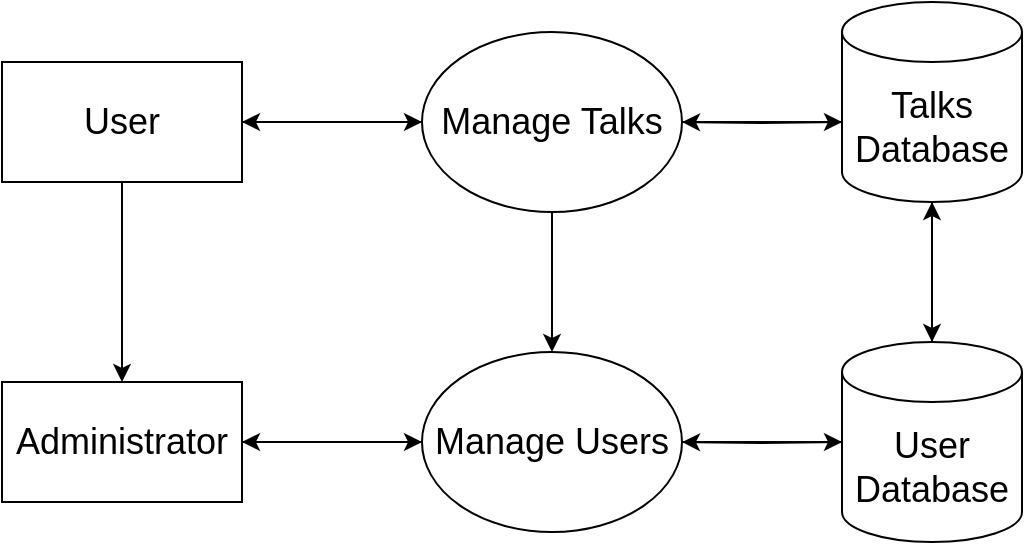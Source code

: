 <mxfile version="24.6.2" type="github">
  <diagram name="Page-1" id="u6M1MO6243ReOHsA4pYD">
    <mxGraphModel dx="1002" dy="535" grid="1" gridSize="10" guides="1" tooltips="1" connect="1" arrows="1" fold="1" page="1" pageScale="1" pageWidth="850" pageHeight="1100" math="0" shadow="0">
      <root>
        <mxCell id="0" />
        <mxCell id="1" parent="0" />
        <mxCell id="Ct2QS53CQVYJbWWIBjPT-7" style="edgeStyle=orthogonalEdgeStyle;rounded=0;orthogonalLoop=1;jettySize=auto;html=1;entryX=0;entryY=0.5;entryDx=0;entryDy=0;" parent="1" source="Ct2QS53CQVYJbWWIBjPT-1" target="Ct2QS53CQVYJbWWIBjPT-4" edge="1">
          <mxGeometry relative="1" as="geometry" />
        </mxCell>
        <mxCell id="Ct2QS53CQVYJbWWIBjPT-14" style="edgeStyle=orthogonalEdgeStyle;rounded=0;orthogonalLoop=1;jettySize=auto;html=1;entryX=0.5;entryY=0;entryDx=0;entryDy=0;" parent="1" source="Ct2QS53CQVYJbWWIBjPT-1" target="Ct2QS53CQVYJbWWIBjPT-2" edge="1">
          <mxGeometry relative="1" as="geometry" />
        </mxCell>
        <mxCell id="Ct2QS53CQVYJbWWIBjPT-1" value="&lt;font style=&quot;font-size: 18px;&quot;&gt;User&lt;/font&gt;" style="rounded=0;whiteSpace=wrap;html=1;" parent="1" vertex="1">
          <mxGeometry x="80" y="40" width="120" height="60" as="geometry" />
        </mxCell>
        <mxCell id="Ct2QS53CQVYJbWWIBjPT-17" style="edgeStyle=orthogonalEdgeStyle;rounded=0;orthogonalLoop=1;jettySize=auto;html=1;entryX=0;entryY=0.5;entryDx=0;entryDy=0;" parent="1" source="Ct2QS53CQVYJbWWIBjPT-2" target="Ct2QS53CQVYJbWWIBjPT-3" edge="1">
          <mxGeometry relative="1" as="geometry" />
        </mxCell>
        <mxCell id="Ct2QS53CQVYJbWWIBjPT-2" value="&lt;font style=&quot;font-size: 18px;&quot;&gt;Administrator&lt;/font&gt;" style="rounded=0;whiteSpace=wrap;html=1;" parent="1" vertex="1">
          <mxGeometry x="80" y="200" width="120" height="60" as="geometry" />
        </mxCell>
        <mxCell id="Ct2QS53CQVYJbWWIBjPT-18" style="edgeStyle=orthogonalEdgeStyle;rounded=0;orthogonalLoop=1;jettySize=auto;html=1;entryX=1;entryY=0.5;entryDx=0;entryDy=0;" parent="1" source="Ct2QS53CQVYJbWWIBjPT-3" target="Ct2QS53CQVYJbWWIBjPT-2" edge="1">
          <mxGeometry relative="1" as="geometry" />
        </mxCell>
        <mxCell id="Ct2QS53CQVYJbWWIBjPT-19" style="edgeStyle=orthogonalEdgeStyle;rounded=0;orthogonalLoop=1;jettySize=auto;html=1;" parent="1" source="Ct2QS53CQVYJbWWIBjPT-3" edge="1">
          <mxGeometry relative="1" as="geometry">
            <mxPoint x="500" y="230" as="targetPoint" />
          </mxGeometry>
        </mxCell>
        <mxCell id="Ct2QS53CQVYJbWWIBjPT-3" value="&lt;font style=&quot;font-size: 18px;&quot;&gt;Manage Users&lt;/font&gt;" style="ellipse;whiteSpace=wrap;html=1;" parent="1" vertex="1">
          <mxGeometry x="290" y="185" width="130" height="90" as="geometry" />
        </mxCell>
        <mxCell id="Ct2QS53CQVYJbWWIBjPT-8" style="edgeStyle=orthogonalEdgeStyle;rounded=0;orthogonalLoop=1;jettySize=auto;html=1;entryX=1;entryY=0.5;entryDx=0;entryDy=0;" parent="1" source="Ct2QS53CQVYJbWWIBjPT-4" target="Ct2QS53CQVYJbWWIBjPT-1" edge="1">
          <mxGeometry relative="1" as="geometry" />
        </mxCell>
        <mxCell id="Ct2QS53CQVYJbWWIBjPT-9" style="edgeStyle=orthogonalEdgeStyle;rounded=0;orthogonalLoop=1;jettySize=auto;html=1;entryX=0;entryY=0.5;entryDx=0;entryDy=0;" parent="1" source="Ct2QS53CQVYJbWWIBjPT-4" edge="1">
          <mxGeometry relative="1" as="geometry">
            <mxPoint x="500" y="70" as="targetPoint" />
          </mxGeometry>
        </mxCell>
        <mxCell id="Ct2QS53CQVYJbWWIBjPT-15" style="edgeStyle=orthogonalEdgeStyle;rounded=0;orthogonalLoop=1;jettySize=auto;html=1;" parent="1" source="Ct2QS53CQVYJbWWIBjPT-4" target="Ct2QS53CQVYJbWWIBjPT-3" edge="1">
          <mxGeometry relative="1" as="geometry" />
        </mxCell>
        <mxCell id="Ct2QS53CQVYJbWWIBjPT-4" value="&lt;font style=&quot;font-size: 18px;&quot;&gt;Manage Talks&lt;/font&gt;" style="ellipse;whiteSpace=wrap;html=1;" parent="1" vertex="1">
          <mxGeometry x="290" y="25" width="130" height="90" as="geometry" />
        </mxCell>
        <mxCell id="Ct2QS53CQVYJbWWIBjPT-20" style="edgeStyle=orthogonalEdgeStyle;rounded=0;orthogonalLoop=1;jettySize=auto;html=1;entryX=1;entryY=0.5;entryDx=0;entryDy=0;" parent="1" target="Ct2QS53CQVYJbWWIBjPT-3" edge="1">
          <mxGeometry relative="1" as="geometry">
            <mxPoint x="500" y="230" as="sourcePoint" />
          </mxGeometry>
        </mxCell>
        <mxCell id="Ct2QS53CQVYJbWWIBjPT-10" style="edgeStyle=orthogonalEdgeStyle;rounded=0;orthogonalLoop=1;jettySize=auto;html=1;entryX=1;entryY=0.5;entryDx=0;entryDy=0;" parent="1" target="Ct2QS53CQVYJbWWIBjPT-4" edge="1">
          <mxGeometry relative="1" as="geometry">
            <mxPoint x="500" y="70" as="sourcePoint" />
          </mxGeometry>
        </mxCell>
        <mxCell id="YUt9Xgb0IA8Usv7JdsCk-3" style="edgeStyle=orthogonalEdgeStyle;rounded=0;orthogonalLoop=1;jettySize=auto;html=1;" edge="1" parent="1" source="Ct2QS53CQVYJbWWIBjPT-24" target="YUt9Xgb0IA8Usv7JdsCk-2">
          <mxGeometry relative="1" as="geometry" />
        </mxCell>
        <mxCell id="Ct2QS53CQVYJbWWIBjPT-24" value="&lt;font style=&quot;font-size: 18px;&quot;&gt;Talks Database&lt;/font&gt;" style="shape=cylinder3;whiteSpace=wrap;html=1;boundedLbl=1;backgroundOutline=1;size=15;" parent="1" vertex="1">
          <mxGeometry x="500" y="10" width="90" height="100" as="geometry" />
        </mxCell>
        <mxCell id="YUt9Xgb0IA8Usv7JdsCk-2" value="&lt;font style=&quot;font-size: 18px;&quot;&gt;User Database&lt;/font&gt;" style="shape=cylinder3;whiteSpace=wrap;html=1;boundedLbl=1;backgroundOutline=1;size=15;" vertex="1" parent="1">
          <mxGeometry x="500" y="180" width="90" height="100" as="geometry" />
        </mxCell>
        <mxCell id="YUt9Xgb0IA8Usv7JdsCk-4" style="edgeStyle=orthogonalEdgeStyle;rounded=0;orthogonalLoop=1;jettySize=auto;html=1;entryX=0.5;entryY=1;entryDx=0;entryDy=0;entryPerimeter=0;" edge="1" parent="1" source="YUt9Xgb0IA8Usv7JdsCk-2" target="Ct2QS53CQVYJbWWIBjPT-24">
          <mxGeometry relative="1" as="geometry" />
        </mxCell>
      </root>
    </mxGraphModel>
  </diagram>
</mxfile>
